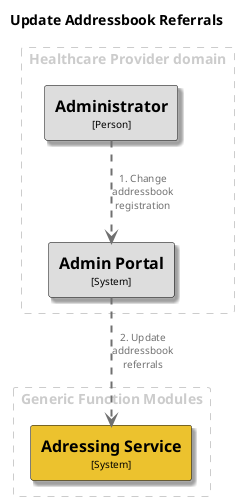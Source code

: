 @startuml
set separator none
title Update Addressbook Referrals

top to bottom direction

skinparam {
  arrowFontSize 10
  defaultTextAlignment center
  wrapWidth 200
  maxMessageSize 100
}

hide stereotype

skinparam rectangle<<AdminPortal>> {
  BackgroundColor #dddddd
  FontColor #000000
  BorderColor #000000
  shadowing true
}
skinparam rectangle<<Administrator>> {
  BackgroundColor #dddddd
  FontColor #000000
  BorderColor #000000
  shadowing true
}
skinparam rectangle<<AdressingService>> {
  BackgroundColor #ecc22e
  FontColor #000000
  BorderColor #000000
  shadowing true
}

rectangle "Generic Function Modules" <<group1>> as group1 {
  skinparam RectangleBorderColor<<group1>> #cccccc
  skinparam RectangleFontColor<<group1>> #cccccc
  skinparam RectangleBorderStyle<<group1>> dashed

  rectangle "==Adressing Service\n<size:10>[System]</size>" <<AdressingService>> as AdressingService
}

rectangle "Healthcare Provider domain" <<group2>> as group2 {
  skinparam RectangleBorderColor<<group2>> #cccccc
  skinparam RectangleFontColor<<group2>> #cccccc
  skinparam RectangleBorderStyle<<group2>> dashed

  rectangle "==Administrator\n<size:10>[Person]</size>" <<Administrator>> as Administrator
  rectangle "==Admin Portal\n<size:10>[System]</size>" <<AdminPortal>> as AdminPortal
}

Administrator .[#707070,thickness=2].> AdminPortal : "<color:#707070>1. Change addressbook registration"
AdminPortal .[#707070,thickness=2].> AdressingService : "<color:#707070>2. Update addressbook referrals"
@enduml